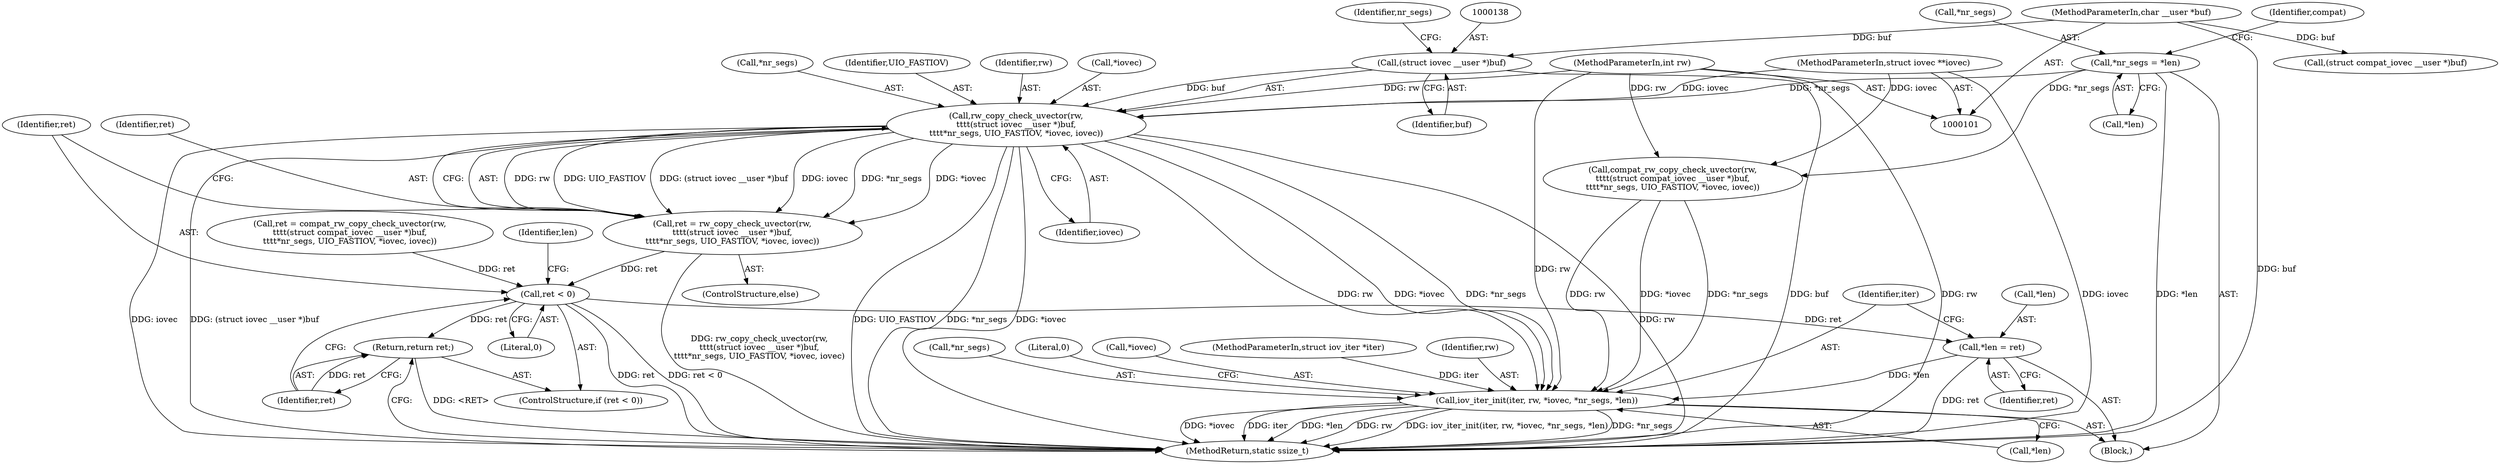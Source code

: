 digraph "0_linux_4c185ce06dca14f5cea192f5a2c981ef50663f2b_1@API" {
"1000135" [label="(Call,rw_copy_check_uvector(rw,\n\t\t\t\t(struct iovec __user *)buf,\n\t\t\t\t*nr_segs, UIO_FASTIOV, *iovec, iovec))"];
"1000103" [label="(MethodParameterIn,int rw)"];
"1000137" [label="(Call,(struct iovec __user *)buf)"];
"1000104" [label="(MethodParameterIn,char __user *buf)"];
"1000112" [label="(Call,*nr_segs = *len)"];
"1000107" [label="(MethodParameterIn,struct iovec **iovec)"];
"1000133" [label="(Call,ret = rw_copy_check_uvector(rw,\n\t\t\t\t(struct iovec __user *)buf,\n\t\t\t\t*nr_segs, UIO_FASTIOV, *iovec, iovec))"];
"1000147" [label="(Call,ret < 0)"];
"1000150" [label="(Return,return ret;)"];
"1000152" [label="(Call,*len = ret)"];
"1000156" [label="(Call,iov_iter_init(iter, rw, *iovec, *nr_segs, *len))"];
"1000123" [label="(Call,(struct compat_iovec __user *)buf)"];
"1000113" [label="(Call,*nr_segs)"];
"1000146" [label="(ControlStructure,if (ret < 0))"];
"1000145" [label="(Identifier,iovec)"];
"1000140" [label="(Call,*nr_segs)"];
"1000142" [label="(Identifier,UIO_FASTIOV)"];
"1000115" [label="(Call,*len)"];
"1000119" [label="(Call,ret = compat_rw_copy_check_uvector(rw,\n\t\t\t\t(struct compat_iovec __user *)buf,\n\t\t\t\t*nr_segs, UIO_FASTIOV, *iovec, iovec))"];
"1000161" [label="(Call,*nr_segs)"];
"1000137" [label="(Call,(struct iovec __user *)buf)"];
"1000150" [label="(Return,return ret;)"];
"1000155" [label="(Identifier,ret)"];
"1000163" [label="(Call,*len)"];
"1000136" [label="(Identifier,rw)"];
"1000143" [label="(Call,*iovec)"];
"1000147" [label="(Call,ret < 0)"];
"1000152" [label="(Call,*len = ret)"];
"1000166" [label="(Literal,0)"];
"1000134" [label="(Identifier,ret)"];
"1000118" [label="(Identifier,compat)"];
"1000167" [label="(MethodReturn,static ssize_t)"];
"1000148" [label="(Identifier,ret)"];
"1000159" [label="(Call,*iovec)"];
"1000132" [label="(ControlStructure,else)"];
"1000135" [label="(Call,rw_copy_check_uvector(rw,\n\t\t\t\t(struct iovec __user *)buf,\n\t\t\t\t*nr_segs, UIO_FASTIOV, *iovec, iovec))"];
"1000157" [label="(Identifier,iter)"];
"1000109" [label="(MethodParameterIn,struct iov_iter *iter)"];
"1000158" [label="(Identifier,rw)"];
"1000112" [label="(Call,*nr_segs = *len)"];
"1000153" [label="(Call,*len)"];
"1000156" [label="(Call,iov_iter_init(iter, rw, *iovec, *nr_segs, *len))"];
"1000149" [label="(Literal,0)"];
"1000151" [label="(Identifier,ret)"];
"1000110" [label="(Block,)"];
"1000141" [label="(Identifier,nr_segs)"];
"1000107" [label="(MethodParameterIn,struct iovec **iovec)"];
"1000133" [label="(Call,ret = rw_copy_check_uvector(rw,\n\t\t\t\t(struct iovec __user *)buf,\n\t\t\t\t*nr_segs, UIO_FASTIOV, *iovec, iovec))"];
"1000104" [label="(MethodParameterIn,char __user *buf)"];
"1000139" [label="(Identifier,buf)"];
"1000121" [label="(Call,compat_rw_copy_check_uvector(rw,\n\t\t\t\t(struct compat_iovec __user *)buf,\n\t\t\t\t*nr_segs, UIO_FASTIOV, *iovec, iovec))"];
"1000154" [label="(Identifier,len)"];
"1000103" [label="(MethodParameterIn,int rw)"];
"1000135" -> "1000133"  [label="AST: "];
"1000135" -> "1000145"  [label="CFG: "];
"1000136" -> "1000135"  [label="AST: "];
"1000137" -> "1000135"  [label="AST: "];
"1000140" -> "1000135"  [label="AST: "];
"1000142" -> "1000135"  [label="AST: "];
"1000143" -> "1000135"  [label="AST: "];
"1000145" -> "1000135"  [label="AST: "];
"1000133" -> "1000135"  [label="CFG: "];
"1000135" -> "1000167"  [label="DDG: UIO_FASTIOV"];
"1000135" -> "1000167"  [label="DDG: *nr_segs"];
"1000135" -> "1000167"  [label="DDG: *iovec"];
"1000135" -> "1000167"  [label="DDG: rw"];
"1000135" -> "1000167"  [label="DDG: iovec"];
"1000135" -> "1000167"  [label="DDG: (struct iovec __user *)buf"];
"1000135" -> "1000133"  [label="DDG: rw"];
"1000135" -> "1000133"  [label="DDG: UIO_FASTIOV"];
"1000135" -> "1000133"  [label="DDG: (struct iovec __user *)buf"];
"1000135" -> "1000133"  [label="DDG: iovec"];
"1000135" -> "1000133"  [label="DDG: *nr_segs"];
"1000135" -> "1000133"  [label="DDG: *iovec"];
"1000103" -> "1000135"  [label="DDG: rw"];
"1000137" -> "1000135"  [label="DDG: buf"];
"1000112" -> "1000135"  [label="DDG: *nr_segs"];
"1000107" -> "1000135"  [label="DDG: iovec"];
"1000135" -> "1000156"  [label="DDG: rw"];
"1000135" -> "1000156"  [label="DDG: *iovec"];
"1000135" -> "1000156"  [label="DDG: *nr_segs"];
"1000103" -> "1000101"  [label="AST: "];
"1000103" -> "1000167"  [label="DDG: rw"];
"1000103" -> "1000121"  [label="DDG: rw"];
"1000103" -> "1000156"  [label="DDG: rw"];
"1000137" -> "1000139"  [label="CFG: "];
"1000138" -> "1000137"  [label="AST: "];
"1000139" -> "1000137"  [label="AST: "];
"1000141" -> "1000137"  [label="CFG: "];
"1000137" -> "1000167"  [label="DDG: buf"];
"1000104" -> "1000137"  [label="DDG: buf"];
"1000104" -> "1000101"  [label="AST: "];
"1000104" -> "1000167"  [label="DDG: buf"];
"1000104" -> "1000123"  [label="DDG: buf"];
"1000112" -> "1000110"  [label="AST: "];
"1000112" -> "1000115"  [label="CFG: "];
"1000113" -> "1000112"  [label="AST: "];
"1000115" -> "1000112"  [label="AST: "];
"1000118" -> "1000112"  [label="CFG: "];
"1000112" -> "1000167"  [label="DDG: *len"];
"1000112" -> "1000121"  [label="DDG: *nr_segs"];
"1000107" -> "1000101"  [label="AST: "];
"1000107" -> "1000167"  [label="DDG: iovec"];
"1000107" -> "1000121"  [label="DDG: iovec"];
"1000133" -> "1000132"  [label="AST: "];
"1000134" -> "1000133"  [label="AST: "];
"1000148" -> "1000133"  [label="CFG: "];
"1000133" -> "1000167"  [label="DDG: rw_copy_check_uvector(rw,\n\t\t\t\t(struct iovec __user *)buf,\n\t\t\t\t*nr_segs, UIO_FASTIOV, *iovec, iovec)"];
"1000133" -> "1000147"  [label="DDG: ret"];
"1000147" -> "1000146"  [label="AST: "];
"1000147" -> "1000149"  [label="CFG: "];
"1000148" -> "1000147"  [label="AST: "];
"1000149" -> "1000147"  [label="AST: "];
"1000151" -> "1000147"  [label="CFG: "];
"1000154" -> "1000147"  [label="CFG: "];
"1000147" -> "1000167"  [label="DDG: ret"];
"1000147" -> "1000167"  [label="DDG: ret < 0"];
"1000119" -> "1000147"  [label="DDG: ret"];
"1000147" -> "1000150"  [label="DDG: ret"];
"1000147" -> "1000152"  [label="DDG: ret"];
"1000150" -> "1000146"  [label="AST: "];
"1000150" -> "1000151"  [label="CFG: "];
"1000151" -> "1000150"  [label="AST: "];
"1000167" -> "1000150"  [label="CFG: "];
"1000150" -> "1000167"  [label="DDG: <RET>"];
"1000151" -> "1000150"  [label="DDG: ret"];
"1000152" -> "1000110"  [label="AST: "];
"1000152" -> "1000155"  [label="CFG: "];
"1000153" -> "1000152"  [label="AST: "];
"1000155" -> "1000152"  [label="AST: "];
"1000157" -> "1000152"  [label="CFG: "];
"1000152" -> "1000167"  [label="DDG: ret"];
"1000152" -> "1000156"  [label="DDG: *len"];
"1000156" -> "1000110"  [label="AST: "];
"1000156" -> "1000163"  [label="CFG: "];
"1000157" -> "1000156"  [label="AST: "];
"1000158" -> "1000156"  [label="AST: "];
"1000159" -> "1000156"  [label="AST: "];
"1000161" -> "1000156"  [label="AST: "];
"1000163" -> "1000156"  [label="AST: "];
"1000166" -> "1000156"  [label="CFG: "];
"1000156" -> "1000167"  [label="DDG: *iovec"];
"1000156" -> "1000167"  [label="DDG: iter"];
"1000156" -> "1000167"  [label="DDG: *len"];
"1000156" -> "1000167"  [label="DDG: rw"];
"1000156" -> "1000167"  [label="DDG: iov_iter_init(iter, rw, *iovec, *nr_segs, *len)"];
"1000156" -> "1000167"  [label="DDG: *nr_segs"];
"1000109" -> "1000156"  [label="DDG: iter"];
"1000121" -> "1000156"  [label="DDG: rw"];
"1000121" -> "1000156"  [label="DDG: *iovec"];
"1000121" -> "1000156"  [label="DDG: *nr_segs"];
}
